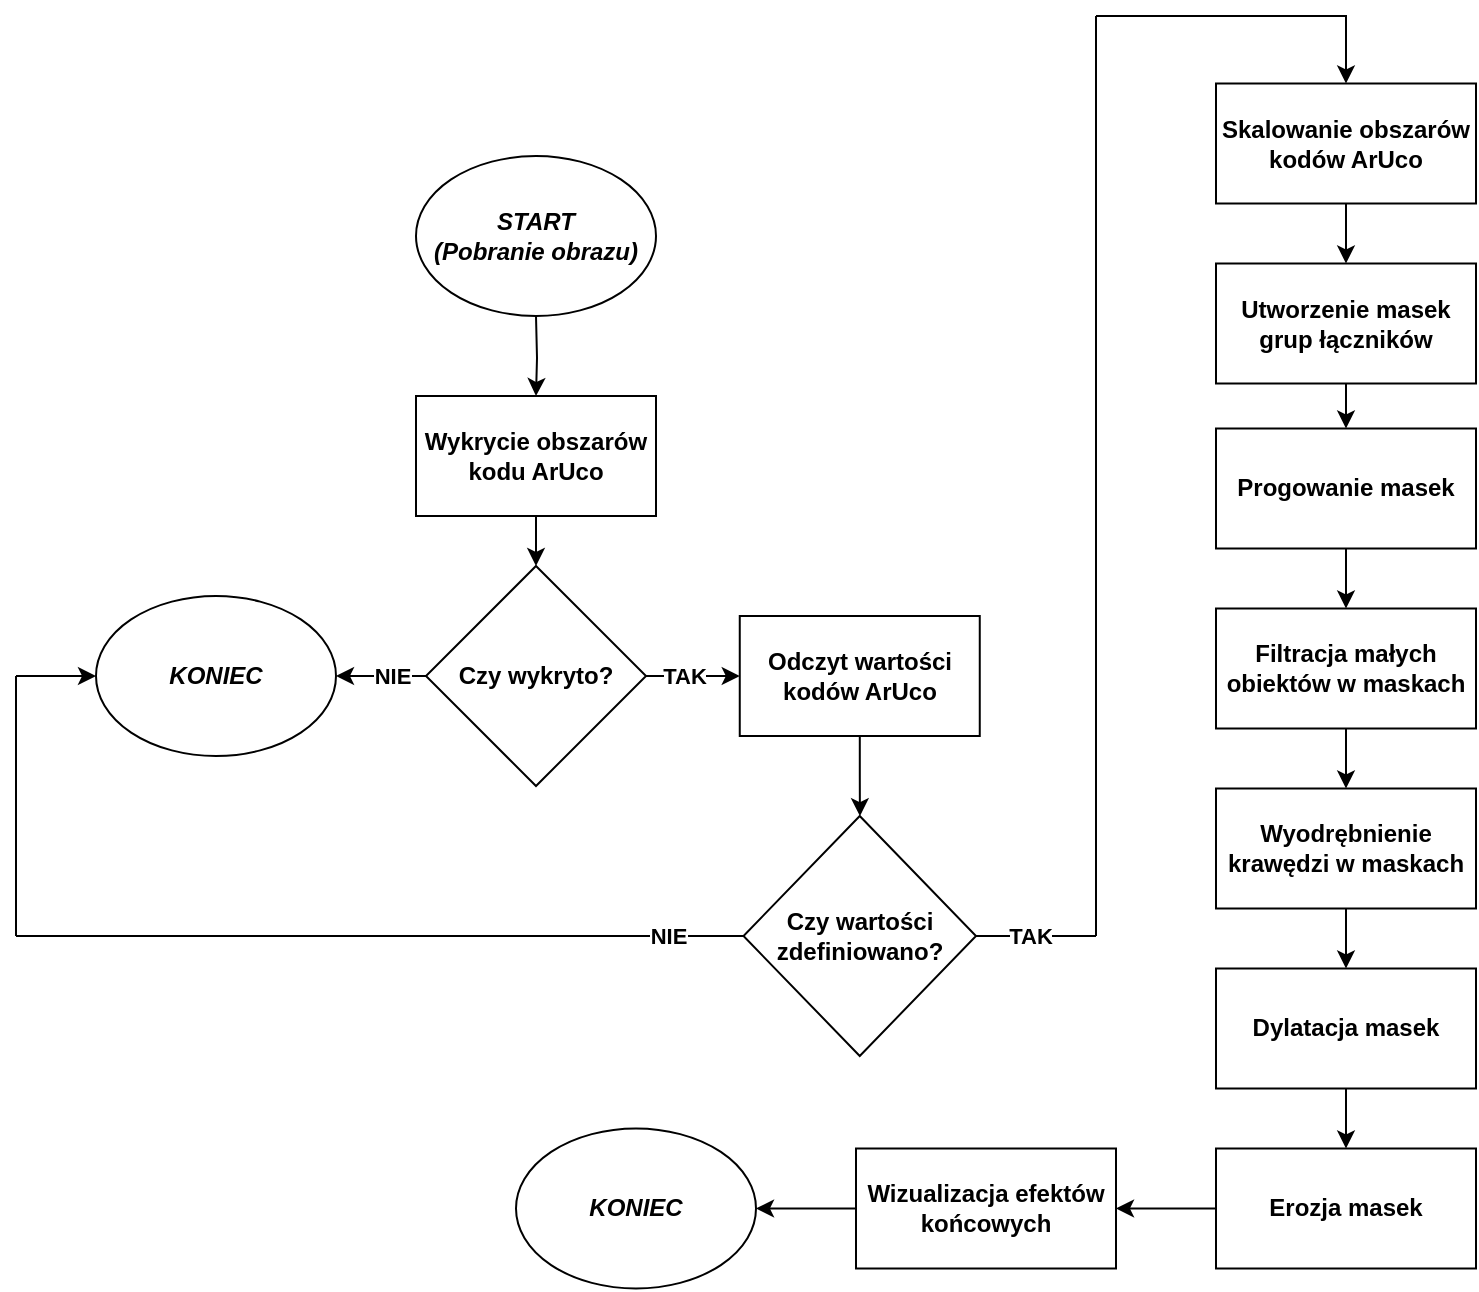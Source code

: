 <mxfile version="26.0.8">
  <diagram name="Strona-1" id="OPua6QMtRrYTettTjcWc">
    <mxGraphModel dx="819" dy="426" grid="1" gridSize="10" guides="1" tooltips="1" connect="1" arrows="1" fold="1" page="1" pageScale="1" pageWidth="827" pageHeight="1169" math="0" shadow="0">
      <root>
        <mxCell id="0" />
        <mxCell id="1" parent="0" />
        <mxCell id="SjfZKKR3_GOXM8YcbIHh-8" value="" style="edgeStyle=orthogonalEdgeStyle;rounded=0;orthogonalLoop=1;jettySize=auto;html=1;entryX=0.5;entryY=0;entryDx=0;entryDy=0;" parent="1" source="SjfZKKR3_GOXM8YcbIHh-1" target="SjfZKKR3_GOXM8YcbIHh-9" edge="1">
          <mxGeometry relative="1" as="geometry">
            <mxPoint x="400" y="350" as="targetPoint" />
          </mxGeometry>
        </mxCell>
        <mxCell id="SjfZKKR3_GOXM8YcbIHh-1" value="&lt;b&gt;Wykrycie obszarów kodu ArUco&lt;/b&gt;" style="rounded=0;whiteSpace=wrap;html=1;" parent="1" vertex="1">
          <mxGeometry x="340" y="350" width="120" height="60" as="geometry" />
        </mxCell>
        <mxCell id="SjfZKKR3_GOXM8YcbIHh-12" value="" style="edgeStyle=orthogonalEdgeStyle;rounded=0;orthogonalLoop=1;jettySize=auto;html=1;" parent="1" source="SjfZKKR3_GOXM8YcbIHh-9" edge="1">
          <mxGeometry relative="1" as="geometry">
            <mxPoint x="300" y="490" as="targetPoint" />
          </mxGeometry>
        </mxCell>
        <mxCell id="TH82L9bVsR1r5zgLcPl5-3" value="&lt;b&gt;NIE&lt;/b&gt;" style="edgeLabel;html=1;align=center;verticalAlign=middle;resizable=0;points=[];" parent="SjfZKKR3_GOXM8YcbIHh-12" vertex="1" connectable="0">
          <mxGeometry x="-0.242" relative="1" as="geometry">
            <mxPoint as="offset" />
          </mxGeometry>
        </mxCell>
        <mxCell id="SjfZKKR3_GOXM8YcbIHh-14" value="" style="edgeStyle=orthogonalEdgeStyle;rounded=0;orthogonalLoop=1;jettySize=auto;html=1;" parent="1" source="SjfZKKR3_GOXM8YcbIHh-9" target="SjfZKKR3_GOXM8YcbIHh-13" edge="1">
          <mxGeometry relative="1" as="geometry" />
        </mxCell>
        <mxCell id="TH82L9bVsR1r5zgLcPl5-1" value="&lt;b&gt;TAK&lt;/b&gt;" style="edgeLabel;html=1;align=center;verticalAlign=middle;resizable=0;points=[];" parent="SjfZKKR3_GOXM8YcbIHh-14" vertex="1" connectable="0">
          <mxGeometry x="-0.2" y="-2" relative="1" as="geometry">
            <mxPoint y="-2" as="offset" />
          </mxGeometry>
        </mxCell>
        <mxCell id="SjfZKKR3_GOXM8YcbIHh-9" value="&lt;b&gt;Czy wykryto?&lt;/b&gt;" style="rhombus;whiteSpace=wrap;html=1;rounded=0;" parent="1" vertex="1">
          <mxGeometry x="345" y="435" width="110" height="110" as="geometry" />
        </mxCell>
        <mxCell id="SjfZKKR3_GOXM8YcbIHh-16" value="" style="edgeStyle=orthogonalEdgeStyle;rounded=0;orthogonalLoop=1;jettySize=auto;html=1;" parent="1" source="SjfZKKR3_GOXM8YcbIHh-13" target="SjfZKKR3_GOXM8YcbIHh-15" edge="1">
          <mxGeometry relative="1" as="geometry" />
        </mxCell>
        <mxCell id="SjfZKKR3_GOXM8YcbIHh-13" value="&lt;b&gt;Odczyt wartości kodów ArUco&lt;/b&gt;" style="whiteSpace=wrap;html=1;rounded=0;" parent="1" vertex="1">
          <mxGeometry x="501.88" y="460" width="120" height="60" as="geometry" />
        </mxCell>
        <mxCell id="SjfZKKR3_GOXM8YcbIHh-15" value="&lt;b&gt;Czy wartości zdefiniowano?&lt;/b&gt;" style="rhombus;whiteSpace=wrap;html=1;rounded=0;" parent="1" vertex="1">
          <mxGeometry x="503.75" y="560" width="116.25" height="120" as="geometry" />
        </mxCell>
        <mxCell id="SjfZKKR3_GOXM8YcbIHh-25" value="" style="endArrow=classic;html=1;rounded=0;entryX=0;entryY=0.5;entryDx=0;entryDy=0;" parent="1" edge="1">
          <mxGeometry width="50" height="50" relative="1" as="geometry">
            <mxPoint x="140" y="490" as="sourcePoint" />
            <mxPoint x="180" y="490" as="targetPoint" />
          </mxGeometry>
        </mxCell>
        <mxCell id="SjfZKKR3_GOXM8YcbIHh-28" value="" style="endArrow=none;html=1;rounded=0;" parent="1" edge="1">
          <mxGeometry width="50" height="50" relative="1" as="geometry">
            <mxPoint x="140" y="620" as="sourcePoint" />
            <mxPoint x="140" y="490" as="targetPoint" />
          </mxGeometry>
        </mxCell>
        <mxCell id="SjfZKKR3_GOXM8YcbIHh-36" value="" style="endArrow=none;html=1;rounded=0;entryX=0;entryY=0.5;entryDx=0;entryDy=0;" parent="1" target="SjfZKKR3_GOXM8YcbIHh-15" edge="1">
          <mxGeometry width="50" height="50" relative="1" as="geometry">
            <mxPoint x="140" y="620" as="sourcePoint" />
            <mxPoint x="350" y="570" as="targetPoint" />
          </mxGeometry>
        </mxCell>
        <mxCell id="TH82L9bVsR1r5zgLcPl5-5" value="&lt;b&gt;NIE&lt;/b&gt;" style="edgeLabel;html=1;align=center;verticalAlign=middle;resizable=0;points=[];" parent="SjfZKKR3_GOXM8YcbIHh-36" vertex="1" connectable="0">
          <mxGeometry x="0.792" relative="1" as="geometry">
            <mxPoint as="offset" />
          </mxGeometry>
        </mxCell>
        <mxCell id="SjfZKKR3_GOXM8YcbIHh-37" value="&lt;b&gt;Skalowanie obszarów kodów ArUco&lt;/b&gt;" style="whiteSpace=wrap;html=1;rounded=0;" parent="1" vertex="1">
          <mxGeometry x="740" y="193.75" width="130" height="60" as="geometry" />
        </mxCell>
        <mxCell id="SjfZKKR3_GOXM8YcbIHh-44" value="" style="edgeStyle=orthogonalEdgeStyle;rounded=0;orthogonalLoop=1;jettySize=auto;html=1;" parent="1" source="SjfZKKR3_GOXM8YcbIHh-41" target="SjfZKKR3_GOXM8YcbIHh-43" edge="1">
          <mxGeometry relative="1" as="geometry" />
        </mxCell>
        <mxCell id="SjfZKKR3_GOXM8YcbIHh-41" value="&lt;b&gt;Progowanie masek&lt;/b&gt;" style="whiteSpace=wrap;html=1;rounded=0;" parent="1" vertex="1">
          <mxGeometry x="740" y="366.25" width="130" height="60" as="geometry" />
        </mxCell>
        <mxCell id="SjfZKKR3_GOXM8YcbIHh-46" value="" style="edgeStyle=orthogonalEdgeStyle;rounded=0;orthogonalLoop=1;jettySize=auto;html=1;" parent="1" source="SjfZKKR3_GOXM8YcbIHh-43" target="SjfZKKR3_GOXM8YcbIHh-45" edge="1">
          <mxGeometry relative="1" as="geometry" />
        </mxCell>
        <mxCell id="SjfZKKR3_GOXM8YcbIHh-43" value="&lt;b&gt;Filtracja małych obiektów w maskach&lt;/b&gt;" style="whiteSpace=wrap;html=1;rounded=0;" parent="1" vertex="1">
          <mxGeometry x="740" y="456.25" width="130" height="60" as="geometry" />
        </mxCell>
        <mxCell id="SjfZKKR3_GOXM8YcbIHh-48" value="" style="edgeStyle=orthogonalEdgeStyle;rounded=0;orthogonalLoop=1;jettySize=auto;html=1;" parent="1" source="SjfZKKR3_GOXM8YcbIHh-45" target="SjfZKKR3_GOXM8YcbIHh-47" edge="1">
          <mxGeometry relative="1" as="geometry" />
        </mxCell>
        <mxCell id="SjfZKKR3_GOXM8YcbIHh-45" value="&lt;b&gt;Wyodrębnienie krawędzi w maskach&lt;/b&gt;" style="whiteSpace=wrap;html=1;rounded=0;" parent="1" vertex="1">
          <mxGeometry x="740" y="546.25" width="130" height="60" as="geometry" />
        </mxCell>
        <mxCell id="SjfZKKR3_GOXM8YcbIHh-47" value="&lt;b&gt;Dylatacja masek&lt;/b&gt;" style="whiteSpace=wrap;html=1;rounded=0;" parent="1" vertex="1">
          <mxGeometry x="740" y="636.25" width="130" height="60" as="geometry" />
        </mxCell>
        <mxCell id="SjfZKKR3_GOXM8YcbIHh-49" value="" style="endArrow=none;html=1;rounded=0;exitX=1;exitY=0.5;exitDx=0;exitDy=0;" parent="1" source="SjfZKKR3_GOXM8YcbIHh-15" edge="1">
          <mxGeometry width="50" height="50" relative="1" as="geometry">
            <mxPoint x="630" y="600" as="sourcePoint" />
            <mxPoint x="680" y="620" as="targetPoint" />
          </mxGeometry>
        </mxCell>
        <mxCell id="TH82L9bVsR1r5zgLcPl5-4" value="&lt;b&gt;TAK&lt;/b&gt;" style="edgeLabel;html=1;align=center;verticalAlign=middle;resizable=0;points=[];" parent="SjfZKKR3_GOXM8YcbIHh-49" vertex="1" connectable="0">
          <mxGeometry x="-0.119" relative="1" as="geometry">
            <mxPoint as="offset" />
          </mxGeometry>
        </mxCell>
        <mxCell id="SjfZKKR3_GOXM8YcbIHh-50" value="" style="endArrow=none;html=1;rounded=0;" parent="1" edge="1">
          <mxGeometry width="50" height="50" relative="1" as="geometry">
            <mxPoint x="680" y="620" as="sourcePoint" />
            <mxPoint x="680" y="160" as="targetPoint" />
          </mxGeometry>
        </mxCell>
        <mxCell id="SjfZKKR3_GOXM8YcbIHh-52" value="" style="endArrow=none;html=1;rounded=0;" parent="1" edge="1">
          <mxGeometry width="50" height="50" relative="1" as="geometry">
            <mxPoint x="680" y="160" as="sourcePoint" />
            <mxPoint x="800" y="160" as="targetPoint" />
          </mxGeometry>
        </mxCell>
        <mxCell id="SjfZKKR3_GOXM8YcbIHh-53" value="" style="edgeStyle=orthogonalEdgeStyle;rounded=0;orthogonalLoop=1;jettySize=auto;html=1;" parent="1" target="SjfZKKR3_GOXM8YcbIHh-37" edge="1">
          <mxGeometry relative="1" as="geometry">
            <mxPoint x="780" y="160" as="sourcePoint" />
            <mxPoint x="826.92" y="180" as="targetPoint" />
            <Array as="points">
              <mxPoint x="805" y="160" />
            </Array>
          </mxGeometry>
        </mxCell>
        <mxCell id="TH82L9bVsR1r5zgLcPl5-9" style="edgeStyle=orthogonalEdgeStyle;rounded=0;orthogonalLoop=1;jettySize=auto;html=1;exitX=0.5;exitY=1;exitDx=0;exitDy=0;entryX=0.5;entryY=0;entryDx=0;entryDy=0;" parent="1" target="SjfZKKR3_GOXM8YcbIHh-1" edge="1">
          <mxGeometry relative="1" as="geometry">
            <mxPoint x="400" y="310" as="sourcePoint" />
          </mxGeometry>
        </mxCell>
        <mxCell id="qVZzo8COclYNq5yPTm4Z-1" value="&lt;b&gt;Utworzenie masek grup łączników&lt;/b&gt;" style="whiteSpace=wrap;html=1;rounded=0;" parent="1" vertex="1">
          <mxGeometry x="740" y="283.75" width="130" height="60" as="geometry" />
        </mxCell>
        <mxCell id="qVZzo8COclYNq5yPTm4Z-2" value="&lt;b&gt;Erozja masek&lt;/b&gt;" style="whiteSpace=wrap;html=1;rounded=0;" parent="1" vertex="1">
          <mxGeometry x="740" y="726.25" width="130" height="60" as="geometry" />
        </mxCell>
        <mxCell id="qVZzo8COclYNq5yPTm4Z-3" value="" style="edgeStyle=orthogonalEdgeStyle;rounded=0;orthogonalLoop=1;jettySize=auto;html=1;" parent="1" source="SjfZKKR3_GOXM8YcbIHh-47" target="qVZzo8COclYNq5yPTm4Z-2" edge="1">
          <mxGeometry relative="1" as="geometry">
            <mxPoint x="815" y="697.25" as="sourcePoint" />
            <mxPoint x="815" y="727.25" as="targetPoint" />
          </mxGeometry>
        </mxCell>
        <mxCell id="qVZzo8COclYNq5yPTm4Z-4" value="" style="edgeStyle=orthogonalEdgeStyle;rounded=0;orthogonalLoop=1;jettySize=auto;html=1;" parent="1" source="SjfZKKR3_GOXM8YcbIHh-37" target="qVZzo8COclYNq5yPTm4Z-1" edge="1">
          <mxGeometry relative="1" as="geometry">
            <mxPoint x="820" y="253.75" as="sourcePoint" />
            <mxPoint x="820" y="283.75" as="targetPoint" />
          </mxGeometry>
        </mxCell>
        <mxCell id="qVZzo8COclYNq5yPTm4Z-5" value="" style="edgeStyle=orthogonalEdgeStyle;rounded=0;orthogonalLoop=1;jettySize=auto;html=1;" parent="1" source="qVZzo8COclYNq5yPTm4Z-1" target="SjfZKKR3_GOXM8YcbIHh-41" edge="1">
          <mxGeometry relative="1" as="geometry">
            <mxPoint x="820" y="343.75" as="sourcePoint" />
            <mxPoint x="820" y="373.75" as="targetPoint" />
          </mxGeometry>
        </mxCell>
        <mxCell id="qVZzo8COclYNq5yPTm4Z-6" value="&lt;b&gt;&lt;i&gt;KONIEC&lt;/i&gt;&lt;/b&gt;" style="ellipse;whiteSpace=wrap;html=1;" parent="1" vertex="1">
          <mxGeometry x="180" y="450" width="120" height="80" as="geometry" />
        </mxCell>
        <mxCell id="qVZzo8COclYNq5yPTm4Z-8" value="" style="endArrow=classic;html=1;rounded=0;" parent="1" source="qVZzo8COclYNq5yPTm4Z-2" edge="1">
          <mxGeometry width="50" height="50" relative="1" as="geometry">
            <mxPoint x="630" y="500" as="sourcePoint" />
            <mxPoint x="690" y="756.25" as="targetPoint" />
          </mxGeometry>
        </mxCell>
        <mxCell id="qVZzo8COclYNq5yPTm4Z-9" value="&lt;b&gt;&lt;i&gt;START&lt;/i&gt;&lt;/b&gt;&lt;div&gt;&lt;b&gt;&lt;i&gt;(Pobranie obrazu)&lt;/i&gt;&lt;/b&gt;&lt;/div&gt;" style="ellipse;whiteSpace=wrap;html=1;" parent="1" vertex="1">
          <mxGeometry x="340" y="230" width="120" height="80" as="geometry" />
        </mxCell>
        <mxCell id="p-zxHvQMki3qKrOrbjYA-1" value="&lt;b&gt;Wizualizacja efektów końcowych&lt;/b&gt;" style="whiteSpace=wrap;html=1;rounded=0;" vertex="1" parent="1">
          <mxGeometry x="560" y="726.25" width="130" height="60" as="geometry" />
        </mxCell>
        <mxCell id="p-zxHvQMki3qKrOrbjYA-2" value="&lt;b&gt;&lt;i&gt;KONIEC&lt;/i&gt;&lt;/b&gt;" style="ellipse;whiteSpace=wrap;html=1;" vertex="1" parent="1">
          <mxGeometry x="390" y="716.25" width="120" height="80" as="geometry" />
        </mxCell>
        <mxCell id="p-zxHvQMki3qKrOrbjYA-3" value="" style="endArrow=classic;html=1;rounded=0;" edge="1" parent="1" source="p-zxHvQMki3qKrOrbjYA-1" target="p-zxHvQMki3qKrOrbjYA-2">
          <mxGeometry width="50" height="50" relative="1" as="geometry">
            <mxPoint x="450" y="500" as="sourcePoint" />
            <mxPoint x="500" y="450" as="targetPoint" />
          </mxGeometry>
        </mxCell>
      </root>
    </mxGraphModel>
  </diagram>
</mxfile>
